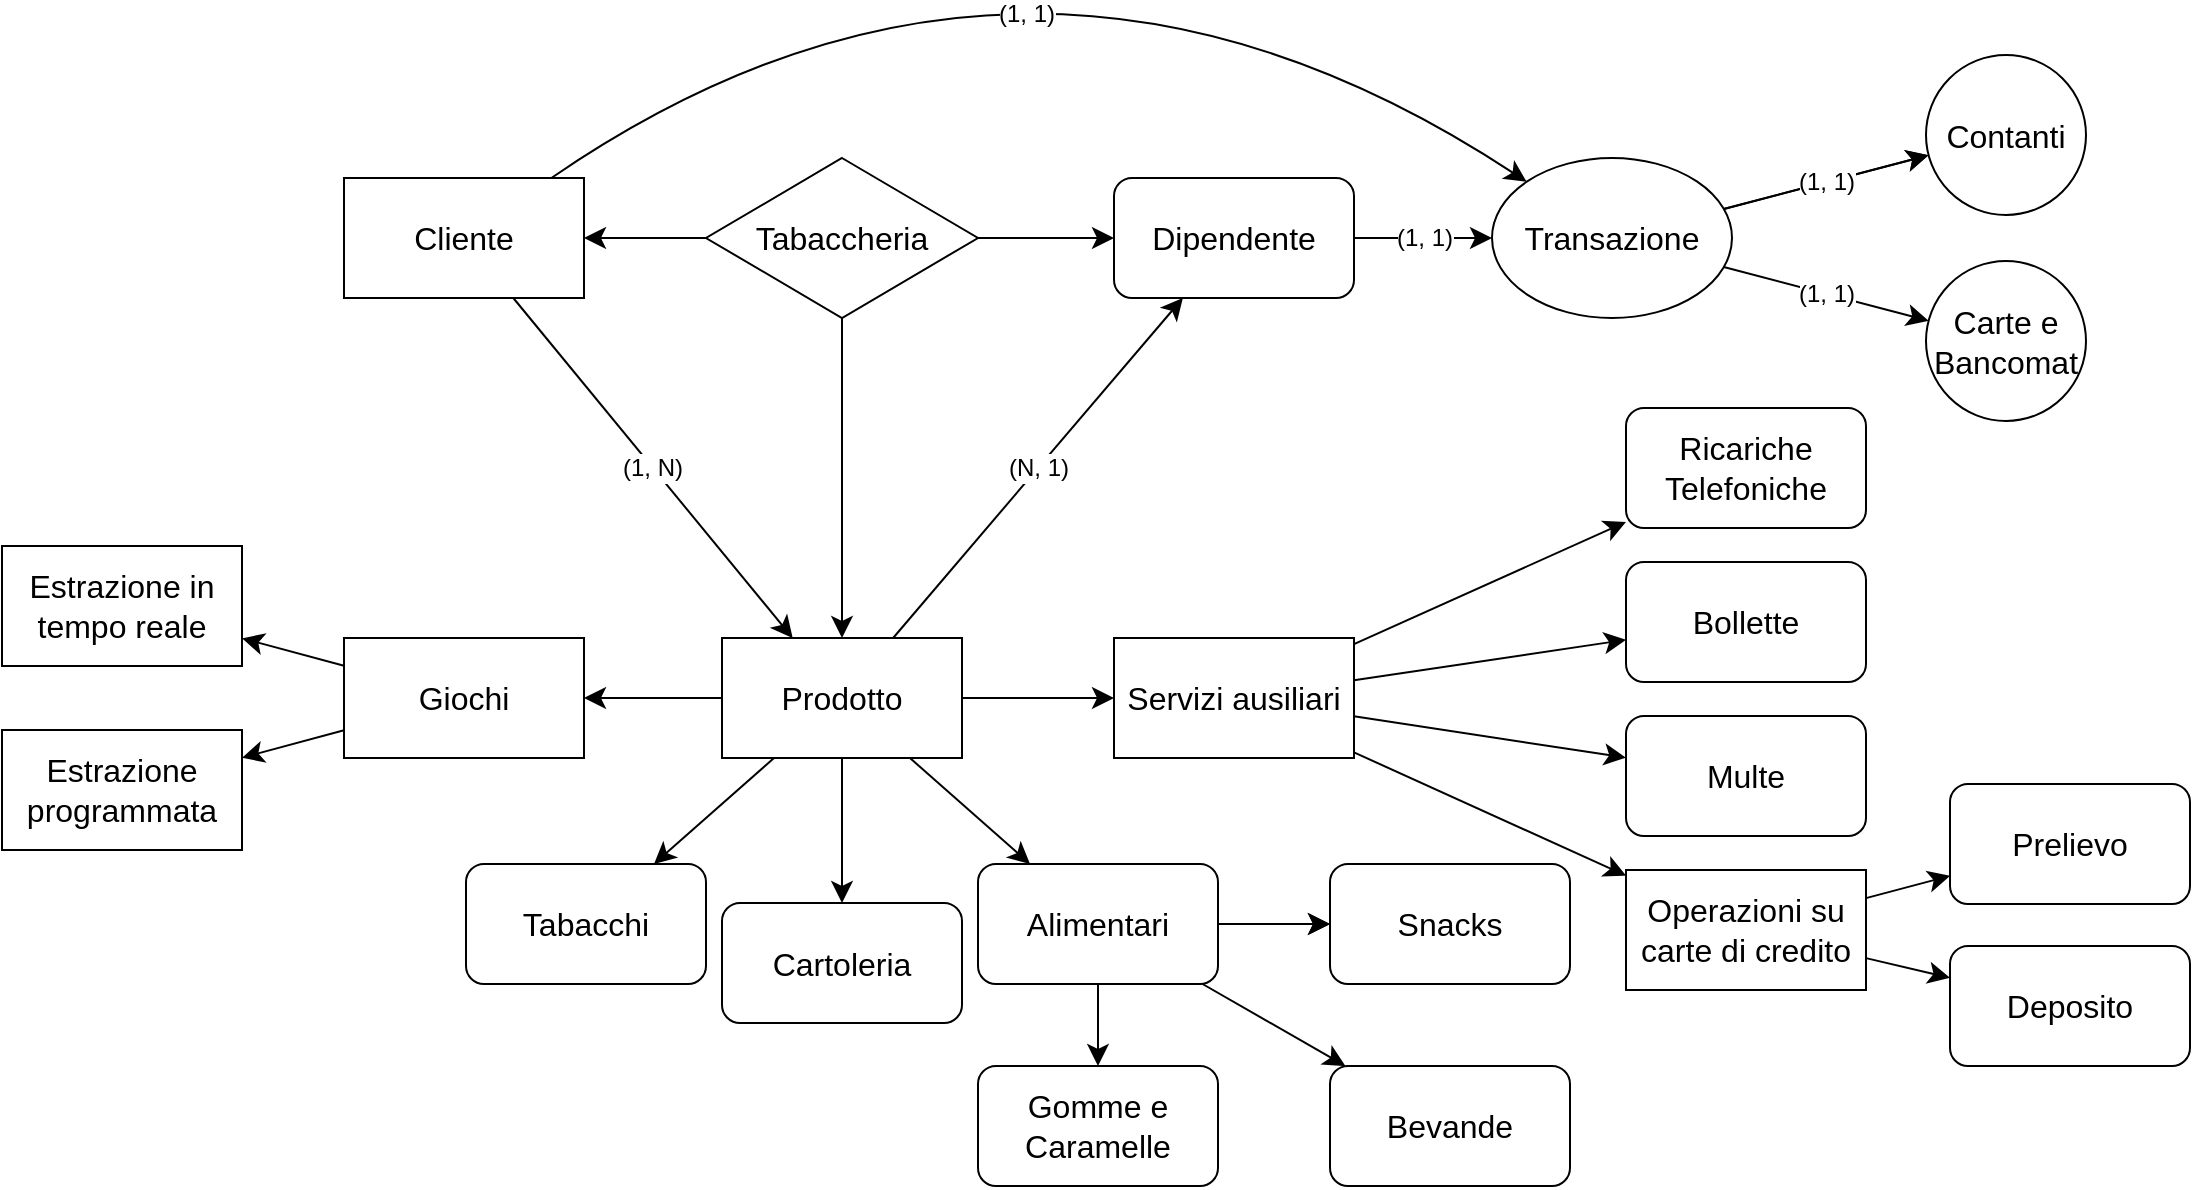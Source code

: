<mxfile version="22.1.3" type="github">
  <diagram name="Page-1" id="yC7KV2Ko1jgtMiXsxVH6">
    <mxGraphModel dx="1541" dy="813" grid="0" gridSize="10" guides="1" tooltips="1" connect="1" arrows="1" fold="1" page="0" pageScale="1" pageWidth="850" pageHeight="1100" math="0" shadow="0">
      <root>
        <mxCell id="0" />
        <mxCell id="1" parent="0" />
        <mxCell id="NwfZpaaQpDAw_J0AIX61-4" style="edgeStyle=none;curved=1;rounded=0;orthogonalLoop=1;jettySize=auto;html=1;fontSize=12;startSize=8;endSize=8;" edge="1" parent="1" source="NwfZpaaQpDAw_J0AIX61-1" target="NwfZpaaQpDAw_J0AIX61-3">
          <mxGeometry relative="1" as="geometry" />
        </mxCell>
        <mxCell id="NwfZpaaQpDAw_J0AIX61-11" value="" style="edgeStyle=none;curved=1;rounded=0;orthogonalLoop=1;jettySize=auto;html=1;fontSize=12;startSize=8;endSize=8;" edge="1" parent="1" source="NwfZpaaQpDAw_J0AIX61-1" target="NwfZpaaQpDAw_J0AIX61-10">
          <mxGeometry relative="1" as="geometry" />
        </mxCell>
        <mxCell id="NwfZpaaQpDAw_J0AIX61-29" style="edgeStyle=none;curved=1;rounded=0;orthogonalLoop=1;jettySize=auto;html=1;fontSize=12;startSize=8;endSize=8;" edge="1" parent="1" source="NwfZpaaQpDAw_J0AIX61-1" target="NwfZpaaQpDAw_J0AIX61-28">
          <mxGeometry relative="1" as="geometry" />
        </mxCell>
        <mxCell id="NwfZpaaQpDAw_J0AIX61-1" value="Tabaccheria" style="rhombus;whiteSpace=wrap;html=1;fontSize=16;" vertex="1" parent="1">
          <mxGeometry x="347" y="160" width="136" height="80" as="geometry" />
        </mxCell>
        <mxCell id="NwfZpaaQpDAw_J0AIX61-60" value="&lt;div&gt;(1, 1)&lt;/div&gt;" style="edgeStyle=none;curved=1;rounded=0;orthogonalLoop=1;jettySize=auto;html=1;fontSize=12;startSize=8;endSize=8;" edge="1" parent="1" source="NwfZpaaQpDAw_J0AIX61-3" target="NwfZpaaQpDAw_J0AIX61-5">
          <mxGeometry relative="1" as="geometry" />
        </mxCell>
        <mxCell id="NwfZpaaQpDAw_J0AIX61-3" value="&lt;div&gt;Dipendente&lt;/div&gt;" style="rounded=1;whiteSpace=wrap;html=1;fontSize=16;" vertex="1" parent="1">
          <mxGeometry x="551" y="170" width="120" height="60" as="geometry" />
        </mxCell>
        <mxCell id="NwfZpaaQpDAw_J0AIX61-52" value="" style="edgeStyle=none;curved=1;rounded=0;orthogonalLoop=1;jettySize=auto;html=1;fontSize=12;startSize=8;endSize=8;" edge="1" parent="1" source="NwfZpaaQpDAw_J0AIX61-5" target="NwfZpaaQpDAw_J0AIX61-51">
          <mxGeometry relative="1" as="geometry" />
        </mxCell>
        <mxCell id="NwfZpaaQpDAw_J0AIX61-53" value="(1, 1)" style="edgeStyle=none;curved=1;rounded=0;orthogonalLoop=1;jettySize=auto;html=1;fontSize=12;startSize=8;endSize=8;" edge="1" parent="1" source="NwfZpaaQpDAw_J0AIX61-5" target="NwfZpaaQpDAw_J0AIX61-51">
          <mxGeometry relative="1" as="geometry" />
        </mxCell>
        <mxCell id="NwfZpaaQpDAw_J0AIX61-55" value="(1, 1)" style="edgeStyle=none;curved=1;rounded=0;orthogonalLoop=1;jettySize=auto;html=1;fontSize=12;startSize=8;endSize=8;" edge="1" parent="1" source="NwfZpaaQpDAw_J0AIX61-5" target="NwfZpaaQpDAw_J0AIX61-54">
          <mxGeometry relative="1" as="geometry" />
        </mxCell>
        <mxCell id="NwfZpaaQpDAw_J0AIX61-5" value="&lt;div&gt;Transazione&lt;/div&gt;" style="ellipse;whiteSpace=wrap;html=1;fontSize=16;" vertex="1" parent="1">
          <mxGeometry x="740" y="160" width="120" height="80" as="geometry" />
        </mxCell>
        <mxCell id="NwfZpaaQpDAw_J0AIX61-16" style="edgeStyle=none;curved=1;rounded=0;orthogonalLoop=1;jettySize=auto;html=1;fontSize=12;startSize=8;endSize=8;" edge="1" parent="1" source="NwfZpaaQpDAw_J0AIX61-10" target="NwfZpaaQpDAw_J0AIX61-15">
          <mxGeometry relative="1" as="geometry" />
        </mxCell>
        <mxCell id="NwfZpaaQpDAw_J0AIX61-17" style="edgeStyle=none;curved=1;rounded=0;orthogonalLoop=1;jettySize=auto;html=1;fontSize=12;startSize=8;endSize=8;" edge="1" parent="1" source="NwfZpaaQpDAw_J0AIX61-10" target="NwfZpaaQpDAw_J0AIX61-12">
          <mxGeometry relative="1" as="geometry" />
        </mxCell>
        <mxCell id="NwfZpaaQpDAw_J0AIX61-19" style="edgeStyle=none;curved=1;rounded=0;orthogonalLoop=1;jettySize=auto;html=1;fontSize=12;startSize=8;endSize=8;" edge="1" parent="1" source="NwfZpaaQpDAw_J0AIX61-10" target="NwfZpaaQpDAw_J0AIX61-18">
          <mxGeometry relative="1" as="geometry" />
        </mxCell>
        <mxCell id="NwfZpaaQpDAw_J0AIX61-31" value="(N, 1)" style="edgeStyle=none;curved=1;rounded=0;orthogonalLoop=1;jettySize=auto;html=1;fontSize=12;startSize=8;endSize=8;" edge="1" parent="1" source="NwfZpaaQpDAw_J0AIX61-10" target="NwfZpaaQpDAw_J0AIX61-3">
          <mxGeometry relative="1" as="geometry" />
        </mxCell>
        <mxCell id="NwfZpaaQpDAw_J0AIX61-38" style="edgeStyle=none;curved=1;rounded=0;orthogonalLoop=1;jettySize=auto;html=1;fontSize=12;startSize=8;endSize=8;" edge="1" parent="1" source="NwfZpaaQpDAw_J0AIX61-10" target="NwfZpaaQpDAw_J0AIX61-36">
          <mxGeometry relative="1" as="geometry" />
        </mxCell>
        <mxCell id="NwfZpaaQpDAw_J0AIX61-59" value="" style="edgeStyle=none;curved=1;rounded=0;orthogonalLoop=1;jettySize=auto;html=1;fontSize=12;startSize=8;endSize=8;" edge="1" parent="1" source="NwfZpaaQpDAw_J0AIX61-10" target="NwfZpaaQpDAw_J0AIX61-58">
          <mxGeometry relative="1" as="geometry" />
        </mxCell>
        <mxCell id="NwfZpaaQpDAw_J0AIX61-10" value="&lt;div&gt;Prodotto&lt;/div&gt;" style="whiteSpace=wrap;html=1;fontSize=16;" vertex="1" parent="1">
          <mxGeometry x="355" y="400" width="120" height="60" as="geometry" />
        </mxCell>
        <mxCell id="NwfZpaaQpDAw_J0AIX61-12" value="Tabacchi" style="rounded=1;whiteSpace=wrap;html=1;fontSize=16;" vertex="1" parent="1">
          <mxGeometry x="227" y="513" width="120" height="60" as="geometry" />
        </mxCell>
        <mxCell id="NwfZpaaQpDAw_J0AIX61-15" value="Cartoleria" style="rounded=1;whiteSpace=wrap;html=1;fontSize=16;" vertex="1" parent="1">
          <mxGeometry x="355" y="532.5" width="120" height="60" as="geometry" />
        </mxCell>
        <mxCell id="NwfZpaaQpDAw_J0AIX61-21" value="" style="edgeStyle=none;curved=1;rounded=0;orthogonalLoop=1;jettySize=auto;html=1;fontSize=12;startSize=8;endSize=8;" edge="1" parent="1" source="NwfZpaaQpDAw_J0AIX61-18" target="NwfZpaaQpDAw_J0AIX61-20">
          <mxGeometry relative="1" as="geometry" />
        </mxCell>
        <mxCell id="NwfZpaaQpDAw_J0AIX61-22" value="" style="edgeStyle=none;curved=1;rounded=0;orthogonalLoop=1;jettySize=auto;html=1;fontSize=12;startSize=8;endSize=8;" edge="1" parent="1" source="NwfZpaaQpDAw_J0AIX61-18" target="NwfZpaaQpDAw_J0AIX61-20">
          <mxGeometry relative="1" as="geometry" />
        </mxCell>
        <mxCell id="NwfZpaaQpDAw_J0AIX61-25" style="edgeStyle=none;curved=1;rounded=0;orthogonalLoop=1;jettySize=auto;html=1;fontSize=12;startSize=8;endSize=8;" edge="1" parent="1" source="NwfZpaaQpDAw_J0AIX61-18" target="NwfZpaaQpDAw_J0AIX61-23">
          <mxGeometry relative="1" as="geometry" />
        </mxCell>
        <mxCell id="NwfZpaaQpDAw_J0AIX61-27" style="edgeStyle=none;curved=1;rounded=0;orthogonalLoop=1;jettySize=auto;html=1;fontSize=12;startSize=8;endSize=8;" edge="1" parent="1" source="NwfZpaaQpDAw_J0AIX61-18" target="NwfZpaaQpDAw_J0AIX61-26">
          <mxGeometry relative="1" as="geometry" />
        </mxCell>
        <mxCell id="NwfZpaaQpDAw_J0AIX61-18" value="&lt;div&gt;Alimentari&lt;/div&gt;" style="rounded=1;whiteSpace=wrap;html=1;fontSize=16;" vertex="1" parent="1">
          <mxGeometry x="483" y="513" width="120" height="60" as="geometry" />
        </mxCell>
        <mxCell id="NwfZpaaQpDAw_J0AIX61-20" value="&lt;div&gt;Snacks&lt;/div&gt;" style="whiteSpace=wrap;html=1;fontSize=16;rounded=1;" vertex="1" parent="1">
          <mxGeometry x="659" y="513" width="120" height="60" as="geometry" />
        </mxCell>
        <mxCell id="NwfZpaaQpDAw_J0AIX61-23" value="&lt;div&gt;Bevande&lt;/div&gt;" style="rounded=1;whiteSpace=wrap;html=1;fontSize=16;" vertex="1" parent="1">
          <mxGeometry x="659" y="614" width="120" height="60" as="geometry" />
        </mxCell>
        <mxCell id="NwfZpaaQpDAw_J0AIX61-26" value="&lt;div&gt;Gomme e&lt;br&gt;&lt;/div&gt;&lt;div&gt;Caramelle&lt;/div&gt;" style="rounded=1;whiteSpace=wrap;html=1;fontSize=16;" vertex="1" parent="1">
          <mxGeometry x="483" y="614" width="120" height="60" as="geometry" />
        </mxCell>
        <mxCell id="NwfZpaaQpDAw_J0AIX61-30" value="(1, N)" style="edgeStyle=none;curved=1;rounded=0;orthogonalLoop=1;jettySize=auto;html=1;fontSize=12;startSize=8;endSize=8;" edge="1" parent="1" source="NwfZpaaQpDAw_J0AIX61-28" target="NwfZpaaQpDAw_J0AIX61-10">
          <mxGeometry relative="1" as="geometry" />
        </mxCell>
        <mxCell id="NwfZpaaQpDAw_J0AIX61-78" value="(1, 1)" style="edgeStyle=none;curved=1;rounded=0;orthogonalLoop=1;jettySize=auto;html=1;fontSize=12;startSize=8;endSize=8;" edge="1" parent="1" source="NwfZpaaQpDAw_J0AIX61-28" target="NwfZpaaQpDAw_J0AIX61-5">
          <mxGeometry x="-0.176" y="-67" relative="1" as="geometry">
            <Array as="points">
              <mxPoint x="507" y="7" />
            </Array>
            <mxPoint as="offset" />
          </mxGeometry>
        </mxCell>
        <mxCell id="NwfZpaaQpDAw_J0AIX61-28" value="&lt;div&gt;Cliente&lt;/div&gt;" style="rounded=0;whiteSpace=wrap;html=1;fontSize=16;" vertex="1" parent="1">
          <mxGeometry x="166" y="170" width="120" height="60" as="geometry" />
        </mxCell>
        <mxCell id="NwfZpaaQpDAw_J0AIX61-76" style="edgeStyle=none;curved=1;rounded=0;orthogonalLoop=1;jettySize=auto;html=1;fontSize=12;startSize=8;endSize=8;" edge="1" parent="1" source="NwfZpaaQpDAw_J0AIX61-36" target="NwfZpaaQpDAw_J0AIX61-74">
          <mxGeometry relative="1" as="geometry" />
        </mxCell>
        <mxCell id="NwfZpaaQpDAw_J0AIX61-77" style="edgeStyle=none;curved=1;rounded=0;orthogonalLoop=1;jettySize=auto;html=1;fontSize=12;startSize=8;endSize=8;" edge="1" parent="1" source="NwfZpaaQpDAw_J0AIX61-36" target="NwfZpaaQpDAw_J0AIX61-75">
          <mxGeometry relative="1" as="geometry" />
        </mxCell>
        <mxCell id="NwfZpaaQpDAw_J0AIX61-36" value="Giochi" style="rounded=0;whiteSpace=wrap;html=1;fontSize=16;" vertex="1" parent="1">
          <mxGeometry x="166" y="400" width="120" height="60" as="geometry" />
        </mxCell>
        <mxCell id="NwfZpaaQpDAw_J0AIX61-51" value="&lt;div&gt;Contanti&lt;/div&gt;" style="ellipse;whiteSpace=wrap;html=1;fontSize=16;" vertex="1" parent="1">
          <mxGeometry x="957" y="108.5" width="80" height="80" as="geometry" />
        </mxCell>
        <mxCell id="NwfZpaaQpDAw_J0AIX61-54" value="&lt;div&gt;Carte e Bancomat&lt;/div&gt;" style="ellipse;whiteSpace=wrap;html=1;aspect=fixed;fontSize=16;" vertex="1" parent="1">
          <mxGeometry x="957" y="211.5" width="80" height="80" as="geometry" />
        </mxCell>
        <mxCell id="NwfZpaaQpDAw_J0AIX61-70" value="&lt;div&gt;&lt;br&gt;&lt;/div&gt;" style="edgeStyle=none;curved=1;rounded=0;orthogonalLoop=1;jettySize=auto;html=1;fontSize=12;startSize=8;endSize=8;" edge="1" parent="1" source="NwfZpaaQpDAw_J0AIX61-58" target="NwfZpaaQpDAw_J0AIX61-62">
          <mxGeometry relative="1" as="geometry" />
        </mxCell>
        <mxCell id="NwfZpaaQpDAw_J0AIX61-71" style="edgeStyle=none;curved=1;rounded=0;orthogonalLoop=1;jettySize=auto;html=1;fontSize=12;startSize=8;endSize=8;" edge="1" parent="1" source="NwfZpaaQpDAw_J0AIX61-58" target="NwfZpaaQpDAw_J0AIX61-61">
          <mxGeometry relative="1" as="geometry" />
        </mxCell>
        <mxCell id="NwfZpaaQpDAw_J0AIX61-72" style="edgeStyle=none;curved=1;rounded=0;orthogonalLoop=1;jettySize=auto;html=1;fontSize=12;startSize=8;endSize=8;" edge="1" parent="1" source="NwfZpaaQpDAw_J0AIX61-58" target="NwfZpaaQpDAw_J0AIX61-64">
          <mxGeometry relative="1" as="geometry" />
        </mxCell>
        <mxCell id="NwfZpaaQpDAw_J0AIX61-73" style="edgeStyle=none;curved=1;rounded=0;orthogonalLoop=1;jettySize=auto;html=1;fontSize=12;startSize=8;endSize=8;" edge="1" parent="1" source="NwfZpaaQpDAw_J0AIX61-58" target="NwfZpaaQpDAw_J0AIX61-65">
          <mxGeometry relative="1" as="geometry" />
        </mxCell>
        <mxCell id="NwfZpaaQpDAw_J0AIX61-58" value="Servizi ausiliari" style="whiteSpace=wrap;html=1;fontSize=16;" vertex="1" parent="1">
          <mxGeometry x="551" y="400" width="120" height="60" as="geometry" />
        </mxCell>
        <mxCell id="NwfZpaaQpDAw_J0AIX61-61" value="Bollette" style="rounded=1;whiteSpace=wrap;html=1;fontSize=16;" vertex="1" parent="1">
          <mxGeometry x="807" y="362" width="120" height="60" as="geometry" />
        </mxCell>
        <mxCell id="NwfZpaaQpDAw_J0AIX61-62" value="Ricariche Telefoniche" style="rounded=1;whiteSpace=wrap;html=1;fontSize=16;" vertex="1" parent="1">
          <mxGeometry x="807" y="285" width="120" height="60" as="geometry" />
        </mxCell>
        <mxCell id="NwfZpaaQpDAw_J0AIX61-64" value="Multe" style="rounded=1;whiteSpace=wrap;html=1;fontSize=16;" vertex="1" parent="1">
          <mxGeometry x="807" y="439" width="120" height="60" as="geometry" />
        </mxCell>
        <mxCell id="NwfZpaaQpDAw_J0AIX61-68" style="edgeStyle=none;curved=1;rounded=0;orthogonalLoop=1;jettySize=auto;html=1;fontSize=12;startSize=8;endSize=8;" edge="1" parent="1" source="NwfZpaaQpDAw_J0AIX61-65" target="NwfZpaaQpDAw_J0AIX61-66">
          <mxGeometry relative="1" as="geometry" />
        </mxCell>
        <mxCell id="NwfZpaaQpDAw_J0AIX61-69" style="edgeStyle=none;curved=1;rounded=0;orthogonalLoop=1;jettySize=auto;html=1;fontSize=12;startSize=8;endSize=8;" edge="1" parent="1" source="NwfZpaaQpDAw_J0AIX61-65" target="NwfZpaaQpDAw_J0AIX61-67">
          <mxGeometry relative="1" as="geometry" />
        </mxCell>
        <mxCell id="NwfZpaaQpDAw_J0AIX61-65" value="Operazioni su carte di credito" style="rounded=0;whiteSpace=wrap;html=1;fontSize=16;" vertex="1" parent="1">
          <mxGeometry x="807" y="516" width="120" height="60" as="geometry" />
        </mxCell>
        <mxCell id="NwfZpaaQpDAw_J0AIX61-66" value="&lt;div&gt;Prelievo&lt;/div&gt;" style="rounded=1;whiteSpace=wrap;html=1;fontSize=16;" vertex="1" parent="1">
          <mxGeometry x="969" y="473" width="120" height="60" as="geometry" />
        </mxCell>
        <mxCell id="NwfZpaaQpDAw_J0AIX61-67" value="Deposito" style="rounded=1;whiteSpace=wrap;html=1;fontSize=16;" vertex="1" parent="1">
          <mxGeometry x="969" y="554" width="120" height="60" as="geometry" />
        </mxCell>
        <mxCell id="NwfZpaaQpDAw_J0AIX61-74" value="Estrazione in tempo reale" style="rounded=0;whiteSpace=wrap;html=1;fontSize=16;" vertex="1" parent="1">
          <mxGeometry x="-5" y="354" width="120" height="60" as="geometry" />
        </mxCell>
        <mxCell id="NwfZpaaQpDAw_J0AIX61-75" value="Estrazione programmata" style="rounded=0;whiteSpace=wrap;html=1;fontSize=16;" vertex="1" parent="1">
          <mxGeometry x="-5" y="446" width="120" height="60" as="geometry" />
        </mxCell>
      </root>
    </mxGraphModel>
  </diagram>
</mxfile>
